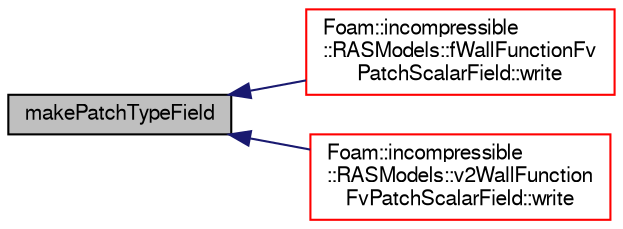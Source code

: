 digraph "makePatchTypeField"
{
  bgcolor="transparent";
  edge [fontname="FreeSans",fontsize="10",labelfontname="FreeSans",labelfontsize="10"];
  node [fontname="FreeSans",fontsize="10",shape=record];
  rankdir="LR";
  Node1 [label="makePatchTypeField",height=0.2,width=0.4,color="black", fillcolor="grey75", style="filled", fontcolor="black"];
  Node1 -> Node2 [dir="back",color="midnightblue",fontsize="10",style="solid",fontname="FreeSans"];
  Node2 [label="Foam::incompressible\l::RASModels::fWallFunctionFv\lPatchScalarField::write",height=0.2,width=0.4,color="red",URL="$a30962.html#a293fdfec8bdfbd5c3913ab4c9f3454ff",tooltip="Write. "];
  Node1 -> Node4 [dir="back",color="midnightblue",fontsize="10",style="solid",fontname="FreeSans"];
  Node4 [label="Foam::incompressible\l::RASModels::v2WallFunction\lFvPatchScalarField::write",height=0.2,width=0.4,color="red",URL="$a31014.html#a293fdfec8bdfbd5c3913ab4c9f3454ff",tooltip="Write. "];
}
